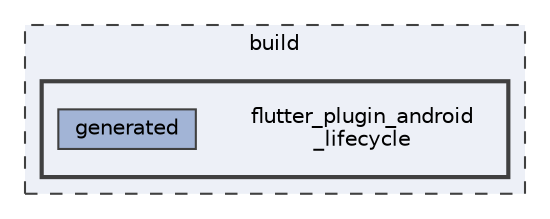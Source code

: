 digraph "build/flutter_plugin_android_lifecycle"
{
 // LATEX_PDF_SIZE
  bgcolor="transparent";
  edge [fontname=Helvetica,fontsize=10,labelfontname=Helvetica,labelfontsize=10];
  node [fontname=Helvetica,fontsize=10,shape=box,height=0.2,width=0.4];
  compound=true
  subgraph clusterdir_4fef79e7177ba769987a8da36c892c5f {
    graph [ bgcolor="#edf0f7", pencolor="grey25", label="build", fontname=Helvetica,fontsize=10 style="filled,dashed", URL="dir_4fef79e7177ba769987a8da36c892c5f.html",tooltip=""]
  subgraph clusterdir_af179985c1eee9f9a6b89eaaf499169e {
    graph [ bgcolor="#edf0f7", pencolor="grey25", label="", fontname=Helvetica,fontsize=10 style="filled,bold", URL="dir_af179985c1eee9f9a6b89eaaf499169e.html",tooltip=""]
    dir_af179985c1eee9f9a6b89eaaf499169e [shape=plaintext, label="flutter_plugin_android\l_lifecycle"];
  dir_cd939c804bd5e46bf88dcb3680a7a19e [label="generated", fillcolor="#a2b4d6", color="grey25", style="filled", URL="dir_cd939c804bd5e46bf88dcb3680a7a19e.html",tooltip=""];
  }
  }
}
